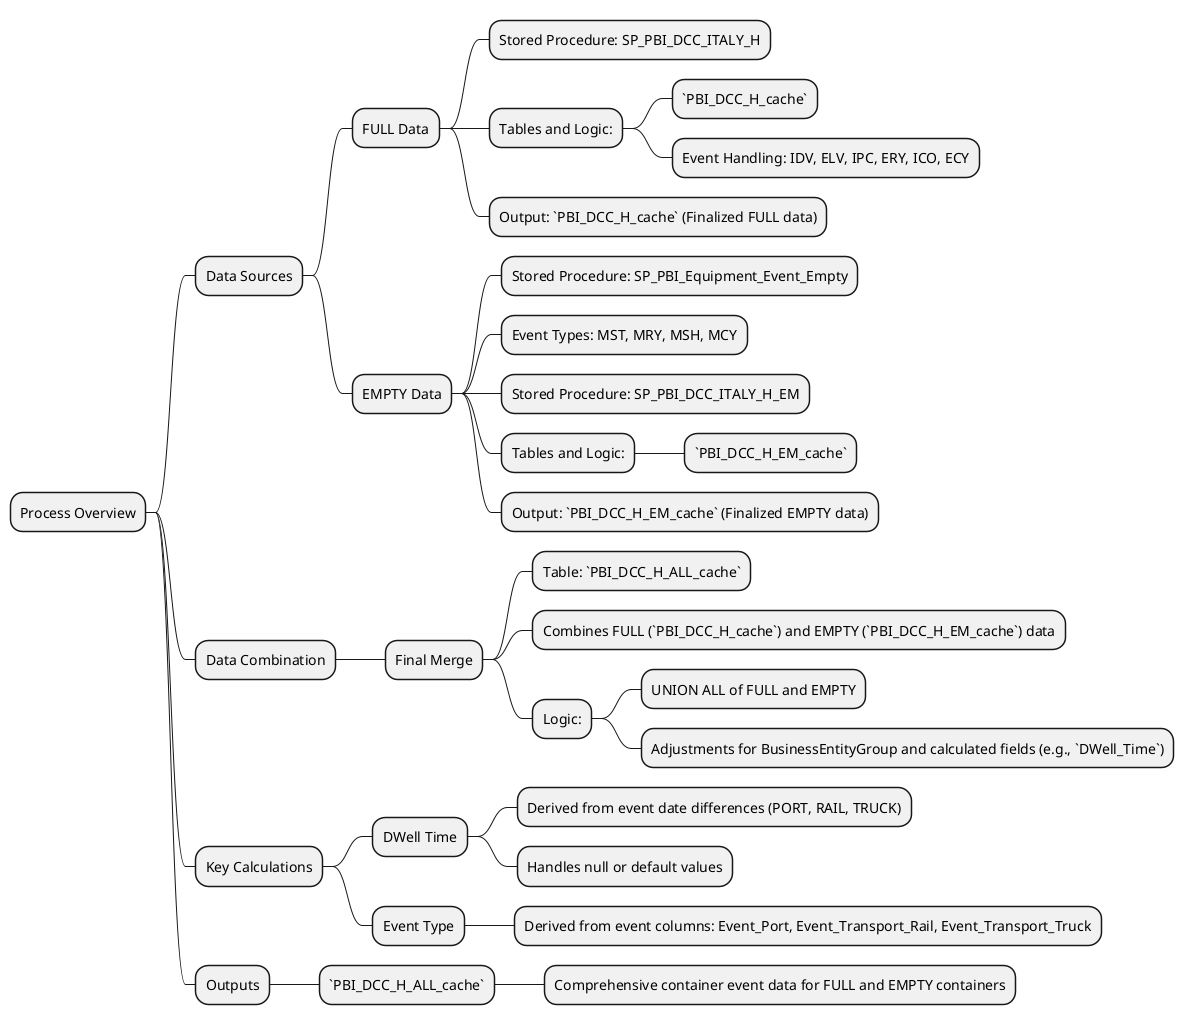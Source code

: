 @startmindmap
* Process Overview
** Data Sources
*** FULL Data
**** Stored Procedure: SP_PBI_DCC_ITALY_H
**** Tables and Logic:
***** `PBI_DCC_H_cache`
***** Event Handling: IDV, ELV, IPC, ERY, ICO, ECY
**** Output: `PBI_DCC_H_cache` (Finalized FULL data)
*** EMPTY Data
**** Stored Procedure: SP_PBI_Equipment_Event_Empty
**** Event Types: MST, MRY, MSH, MCY
**** Stored Procedure: SP_PBI_DCC_ITALY_H_EM
**** Tables and Logic:
***** `PBI_DCC_H_EM_cache`
**** Output: `PBI_DCC_H_EM_cache` (Finalized EMPTY data)
** Data Combination
*** Final Merge
**** Table: `PBI_DCC_H_ALL_cache`
**** Combines FULL (`PBI_DCC_H_cache`) and EMPTY (`PBI_DCC_H_EM_cache`) data
**** Logic:
***** UNION ALL of FULL and EMPTY
***** Adjustments for BusinessEntityGroup and calculated fields (e.g., `DWell_Time`)
** Key Calculations
*** DWell Time
**** Derived from event date differences (PORT, RAIL, TRUCK)
**** Handles null or default values
*** Event Type
**** Derived from event columns: Event_Port, Event_Transport_Rail, Event_Transport_Truck
** Outputs
*** `PBI_DCC_H_ALL_cache`
**** Comprehensive container event data for FULL and EMPTY containers
@endmindmap
